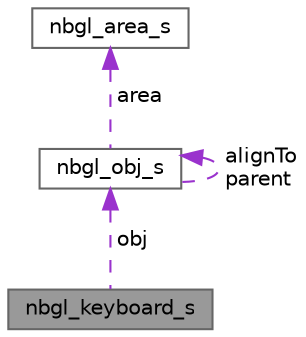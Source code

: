 digraph "nbgl_keyboard_s"
{
 // LATEX_PDF_SIZE
  bgcolor="transparent";
  edge [fontname=Helvetica,fontsize=10,labelfontname=Helvetica,labelfontsize=10];
  node [fontname=Helvetica,fontsize=10,shape=box,height=0.2,width=0.4];
  Node1 [label="nbgl_keyboard_s",height=0.2,width=0.4,color="gray40", fillcolor="grey60", style="filled", fontcolor="black",tooltip="struct to represent a keyboard (KEYBOARD type)"];
  Node2 -> Node1 [dir="back",color="darkorchid3",style="dashed",label=" obj" ];
  Node2 [label="nbgl_obj_s",height=0.2,width=0.4,color="gray40", fillcolor="white", style="filled",URL="$structnbgl__obj__s.html",tooltip="Common structure for all graphical objects."];
  Node3 -> Node2 [dir="back",color="darkorchid3",style="dashed",label=" area" ];
  Node3 [label="nbgl_area_s",height=0.2,width=0.4,color="gray40", fillcolor="white", style="filled",URL="$structnbgl__area__s.html",tooltip="Represents a rectangle area of the screen."];
  Node2 -> Node2 [dir="back",color="darkorchid3",style="dashed",label=" alignTo\nparent" ];
}
